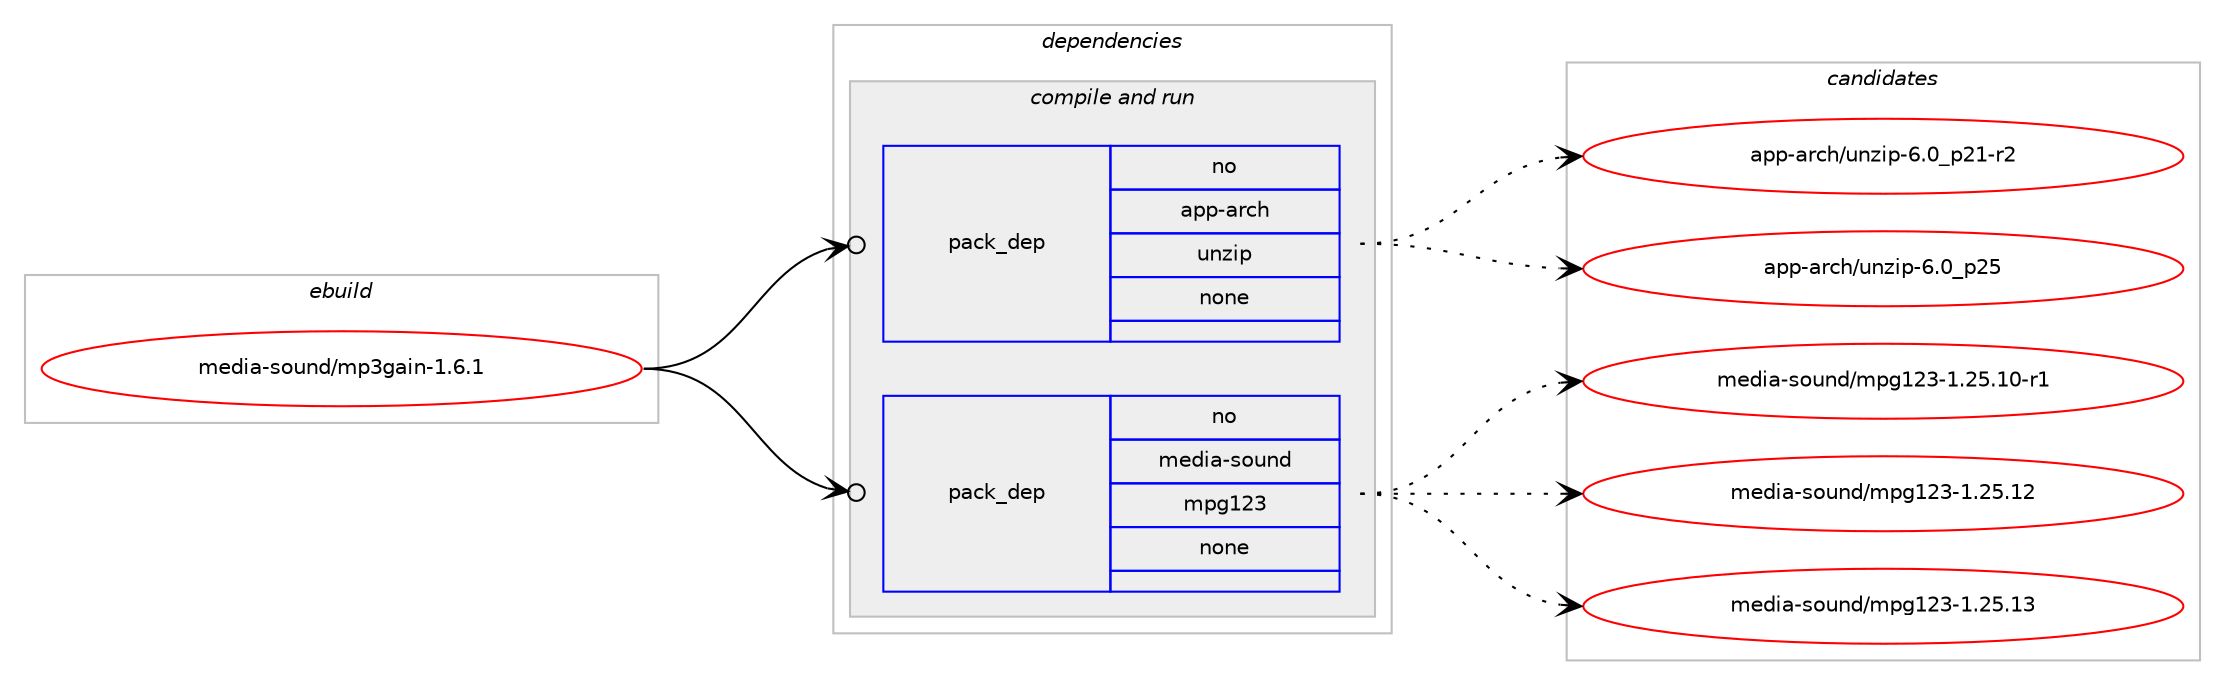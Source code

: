 digraph prolog {

# *************
# Graph options
# *************

newrank=true;
concentrate=true;
compound=true;
graph [rankdir=LR,fontname=Helvetica,fontsize=10,ranksep=1.5];#, ranksep=2.5, nodesep=0.2];
edge  [arrowhead=vee];
node  [fontname=Helvetica,fontsize=10];

# **********
# The ebuild
# **********

subgraph cluster_leftcol {
color=gray;
rank=same;
label=<<i>ebuild</i>>;
id [label="media-sound/mp3gain-1.6.1", color=red, width=4, href="../media-sound/mp3gain-1.6.1.svg"];
}

# ****************
# The dependencies
# ****************

subgraph cluster_midcol {
color=gray;
label=<<i>dependencies</i>>;
subgraph cluster_compile {
fillcolor="#eeeeee";
style=filled;
label=<<i>compile</i>>;
}
subgraph cluster_compileandrun {
fillcolor="#eeeeee";
style=filled;
label=<<i>compile and run</i>>;
subgraph pack592370 {
dependency800741 [label=<<TABLE BORDER="0" CELLBORDER="1" CELLSPACING="0" CELLPADDING="4" WIDTH="220"><TR><TD ROWSPAN="6" CELLPADDING="30">pack_dep</TD></TR><TR><TD WIDTH="110">no</TD></TR><TR><TD>app-arch</TD></TR><TR><TD>unzip</TD></TR><TR><TD>none</TD></TR><TR><TD></TD></TR></TABLE>>, shape=none, color=blue];
}
id:e -> dependency800741:w [weight=20,style="solid",arrowhead="odotvee"];
subgraph pack592371 {
dependency800742 [label=<<TABLE BORDER="0" CELLBORDER="1" CELLSPACING="0" CELLPADDING="4" WIDTH="220"><TR><TD ROWSPAN="6" CELLPADDING="30">pack_dep</TD></TR><TR><TD WIDTH="110">no</TD></TR><TR><TD>media-sound</TD></TR><TR><TD>mpg123</TD></TR><TR><TD>none</TD></TR><TR><TD></TD></TR></TABLE>>, shape=none, color=blue];
}
id:e -> dependency800742:w [weight=20,style="solid",arrowhead="odotvee"];
}
subgraph cluster_run {
fillcolor="#eeeeee";
style=filled;
label=<<i>run</i>>;
}
}

# **************
# The candidates
# **************

subgraph cluster_choices {
rank=same;
color=gray;
label=<<i>candidates</i>>;

subgraph choice592370 {
color=black;
nodesep=1;
choice9711211245971149910447117110122105112455446489511250494511450 [label="app-arch/unzip-6.0_p21-r2", color=red, width=4,href="../app-arch/unzip-6.0_p21-r2.svg"];
choice971121124597114991044711711012210511245544648951125053 [label="app-arch/unzip-6.0_p25", color=red, width=4,href="../app-arch/unzip-6.0_p25.svg"];
dependency800741:e -> choice9711211245971149910447117110122105112455446489511250494511450:w [style=dotted,weight="100"];
dependency800741:e -> choice971121124597114991044711711012210511245544648951125053:w [style=dotted,weight="100"];
}
subgraph choice592371 {
color=black;
nodesep=1;
choice10910110010597451151111171101004710911210349505145494650534649484511449 [label="media-sound/mpg123-1.25.10-r1", color=red, width=4,href="../media-sound/mpg123-1.25.10-r1.svg"];
choice1091011001059745115111117110100471091121034950514549465053464950 [label="media-sound/mpg123-1.25.12", color=red, width=4,href="../media-sound/mpg123-1.25.12.svg"];
choice1091011001059745115111117110100471091121034950514549465053464951 [label="media-sound/mpg123-1.25.13", color=red, width=4,href="../media-sound/mpg123-1.25.13.svg"];
dependency800742:e -> choice10910110010597451151111171101004710911210349505145494650534649484511449:w [style=dotted,weight="100"];
dependency800742:e -> choice1091011001059745115111117110100471091121034950514549465053464950:w [style=dotted,weight="100"];
dependency800742:e -> choice1091011001059745115111117110100471091121034950514549465053464951:w [style=dotted,weight="100"];
}
}

}
